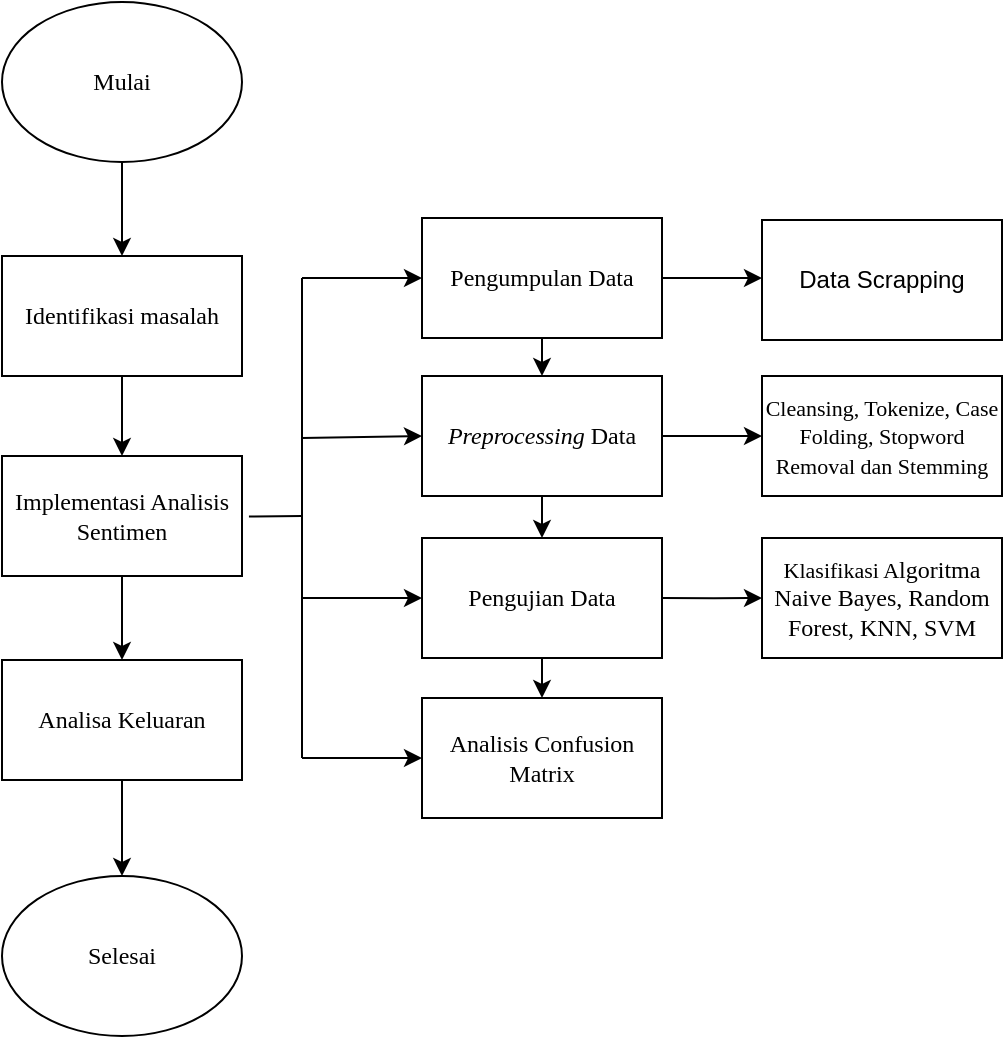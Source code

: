 <mxfile version="26.0.11">
  <diagram id="C5RBs43oDa-KdzZeNtuy" name="Page-1">
    <mxGraphModel dx="934" dy="579" grid="1" gridSize="10" guides="1" tooltips="1" connect="1" arrows="1" fold="1" page="1" pageScale="1" pageWidth="827" pageHeight="1169" math="0" shadow="0">
      <root>
        <mxCell id="WIyWlLk6GJQsqaUBKTNV-0" />
        <mxCell id="WIyWlLk6GJQsqaUBKTNV-1" parent="WIyWlLk6GJQsqaUBKTNV-0" />
        <mxCell id="IbwUssYCDnsw15-QbGzc-6" value="" style="edgeStyle=orthogonalEdgeStyle;rounded=0;orthogonalLoop=1;jettySize=auto;html=1;fontFamily=Times New Roman;" parent="WIyWlLk6GJQsqaUBKTNV-1" source="IbwUssYCDnsw15-QbGzc-0" target="IbwUssYCDnsw15-QbGzc-5" edge="1">
          <mxGeometry relative="1" as="geometry" />
        </mxCell>
        <mxCell id="IbwUssYCDnsw15-QbGzc-0" value="Identifikasi masalah" style="rounded=0;whiteSpace=wrap;html=1;fontFamily=Times New Roman;" parent="WIyWlLk6GJQsqaUBKTNV-1" vertex="1">
          <mxGeometry x="130" y="170" width="120" height="60" as="geometry" />
        </mxCell>
        <mxCell id="IbwUssYCDnsw15-QbGzc-4" value="" style="edgeStyle=orthogonalEdgeStyle;rounded=0;orthogonalLoop=1;jettySize=auto;html=1;fontFamily=Times New Roman;" parent="WIyWlLk6GJQsqaUBKTNV-1" source="IbwUssYCDnsw15-QbGzc-3" target="IbwUssYCDnsw15-QbGzc-0" edge="1">
          <mxGeometry relative="1" as="geometry" />
        </mxCell>
        <mxCell id="IbwUssYCDnsw15-QbGzc-3" value="Mulai" style="ellipse;whiteSpace=wrap;html=1;fontFamily=Times New Roman;" parent="WIyWlLk6GJQsqaUBKTNV-1" vertex="1">
          <mxGeometry x="130" y="43" width="120" height="80" as="geometry" />
        </mxCell>
        <mxCell id="IbwUssYCDnsw15-QbGzc-8" value="" style="edgeStyle=orthogonalEdgeStyle;rounded=0;orthogonalLoop=1;jettySize=auto;html=1;fontFamily=Times New Roman;" parent="WIyWlLk6GJQsqaUBKTNV-1" source="IbwUssYCDnsw15-QbGzc-5" target="IbwUssYCDnsw15-QbGzc-7" edge="1">
          <mxGeometry relative="1" as="geometry" />
        </mxCell>
        <mxCell id="IbwUssYCDnsw15-QbGzc-5" value="Implementasi Analisis Sentimen" style="whiteSpace=wrap;html=1;rounded=0;fontFamily=Times New Roman;" parent="WIyWlLk6GJQsqaUBKTNV-1" vertex="1">
          <mxGeometry x="130" y="270" width="120" height="60" as="geometry" />
        </mxCell>
        <mxCell id="IbwUssYCDnsw15-QbGzc-38" value="" style="edgeStyle=orthogonalEdgeStyle;rounded=0;orthogonalLoop=1;jettySize=auto;html=1;" parent="WIyWlLk6GJQsqaUBKTNV-1" source="IbwUssYCDnsw15-QbGzc-7" target="IbwUssYCDnsw15-QbGzc-37" edge="1">
          <mxGeometry relative="1" as="geometry" />
        </mxCell>
        <mxCell id="IbwUssYCDnsw15-QbGzc-7" value="Analisa Keluaran" style="rounded=0;whiteSpace=wrap;html=1;fontFamily=Times New Roman;" parent="WIyWlLk6GJQsqaUBKTNV-1" vertex="1">
          <mxGeometry x="130" y="372" width="120" height="60" as="geometry" />
        </mxCell>
        <mxCell id="IbwUssYCDnsw15-QbGzc-17" value="" style="edgeStyle=orthogonalEdgeStyle;rounded=0;orthogonalLoop=1;jettySize=auto;html=1;fontFamily=Times New Roman;" parent="WIyWlLk6GJQsqaUBKTNV-1" source="IbwUssYCDnsw15-QbGzc-9" edge="1">
          <mxGeometry relative="1" as="geometry">
            <mxPoint x="510" y="181" as="targetPoint" />
          </mxGeometry>
        </mxCell>
        <mxCell id="IbwUssYCDnsw15-QbGzc-9" value="Pengumpulan Data" style="whiteSpace=wrap;html=1;rounded=0;fontFamily=Times New Roman;" parent="WIyWlLk6GJQsqaUBKTNV-1" vertex="1">
          <mxGeometry x="340" y="151" width="120" height="60" as="geometry" />
        </mxCell>
        <mxCell id="IbwUssYCDnsw15-QbGzc-13" value="" style="endArrow=none;html=1;rounded=0;fontFamily=Times New Roman;" parent="WIyWlLk6GJQsqaUBKTNV-1" edge="1">
          <mxGeometry width="50" height="50" relative="1" as="geometry">
            <mxPoint x="280" y="421" as="sourcePoint" />
            <mxPoint x="280" y="181" as="targetPoint" />
          </mxGeometry>
        </mxCell>
        <mxCell id="IbwUssYCDnsw15-QbGzc-14" value="" style="endArrow=none;html=1;rounded=0;exitX=1.029;exitY=0.505;exitDx=0;exitDy=0;exitPerimeter=0;fontFamily=Times New Roman;" parent="WIyWlLk6GJQsqaUBKTNV-1" source="IbwUssYCDnsw15-QbGzc-5" edge="1">
          <mxGeometry width="50" height="50" relative="1" as="geometry">
            <mxPoint x="330" y="440" as="sourcePoint" />
            <mxPoint x="280" y="300" as="targetPoint" />
          </mxGeometry>
        </mxCell>
        <mxCell id="IbwUssYCDnsw15-QbGzc-15" value="" style="endArrow=classic;html=1;rounded=0;entryX=0;entryY=0.5;entryDx=0;entryDy=0;fontFamily=Times New Roman;" parent="WIyWlLk6GJQsqaUBKTNV-1" target="IbwUssYCDnsw15-QbGzc-9" edge="1">
          <mxGeometry width="50" height="50" relative="1" as="geometry">
            <mxPoint x="280" y="181" as="sourcePoint" />
            <mxPoint x="280" y="171" as="targetPoint" />
          </mxGeometry>
        </mxCell>
        <mxCell id="IbwUssYCDnsw15-QbGzc-16" value="Data Scrapping" style="whiteSpace=wrap;html=1;rounded=0;" parent="WIyWlLk6GJQsqaUBKTNV-1" vertex="1">
          <mxGeometry x="510" y="152" width="120" height="60" as="geometry" />
        </mxCell>
        <mxCell id="IbwUssYCDnsw15-QbGzc-21" value="&lt;i&gt;Preprocessing&lt;/i&gt; Data" style="rounded=0;whiteSpace=wrap;html=1;fontFamily=Times New Roman;" parent="WIyWlLk6GJQsqaUBKTNV-1" vertex="1">
          <mxGeometry x="340" y="230" width="120" height="60" as="geometry" />
        </mxCell>
        <mxCell id="IbwUssYCDnsw15-QbGzc-22" value="" style="endArrow=classic;html=1;rounded=0;entryX=0;entryY=0.5;entryDx=0;entryDy=0;fontFamily=Times New Roman;" parent="WIyWlLk6GJQsqaUBKTNV-1" target="IbwUssYCDnsw15-QbGzc-21" edge="1">
          <mxGeometry width="50" height="50" relative="1" as="geometry">
            <mxPoint x="280" y="261" as="sourcePoint" />
            <mxPoint x="400" y="271" as="targetPoint" />
          </mxGeometry>
        </mxCell>
        <mxCell id="IbwUssYCDnsw15-QbGzc-25" value="" style="edgeStyle=orthogonalEdgeStyle;rounded=0;orthogonalLoop=1;jettySize=auto;html=1;entryX=0;entryY=0.5;entryDx=0;entryDy=0;fontFamily=Times New Roman;" parent="WIyWlLk6GJQsqaUBKTNV-1" edge="1" target="IbwUssYCDnsw15-QbGzc-26">
          <mxGeometry relative="1" as="geometry">
            <mxPoint x="460" y="260" as="sourcePoint" />
            <mxPoint x="510" y="261" as="targetPoint" />
            <Array as="points">
              <mxPoint x="490" y="260" />
              <mxPoint x="490" y="260" />
            </Array>
          </mxGeometry>
        </mxCell>
        <mxCell id="IbwUssYCDnsw15-QbGzc-26" value="&lt;font face=&quot;Times New Roman&quot; style=&quot;font-size: 11px;&quot;&gt;Cleansing, Tokenize, Case Folding,&amp;nbsp;Stopword Removal dan Stemming&lt;/font&gt;" style="whiteSpace=wrap;html=1;rounded=0;" parent="WIyWlLk6GJQsqaUBKTNV-1" vertex="1">
          <mxGeometry x="510" y="230" width="120" height="60" as="geometry" />
        </mxCell>
        <mxCell id="IbwUssYCDnsw15-QbGzc-27" value="Pengujian&amp;nbsp;Data" style="rounded=0;whiteSpace=wrap;html=1;fontFamily=Times New Roman;" parent="WIyWlLk6GJQsqaUBKTNV-1" vertex="1">
          <mxGeometry x="340" y="311" width="120" height="60" as="geometry" />
        </mxCell>
        <mxCell id="IbwUssYCDnsw15-QbGzc-28" value="" style="endArrow=classic;html=1;rounded=0;entryX=0;entryY=0.5;entryDx=0;entryDy=0;fontFamily=Times New Roman;" parent="WIyWlLk6GJQsqaUBKTNV-1" target="IbwUssYCDnsw15-QbGzc-27" edge="1">
          <mxGeometry width="50" height="50" relative="1" as="geometry">
            <mxPoint x="280" y="341" as="sourcePoint" />
            <mxPoint x="340" y="352" as="targetPoint" />
          </mxGeometry>
        </mxCell>
        <mxCell id="IbwUssYCDnsw15-QbGzc-29" value="" style="edgeStyle=orthogonalEdgeStyle;rounded=0;orthogonalLoop=1;jettySize=auto;html=1;fontFamily=Times New Roman;entryX=0;entryY=0.5;entryDx=0;entryDy=0;exitX=0.993;exitY=0.501;exitDx=0;exitDy=0;exitPerimeter=0;" parent="WIyWlLk6GJQsqaUBKTNV-1" target="IbwUssYCDnsw15-QbGzc-30" edge="1">
          <mxGeometry relative="1" as="geometry">
            <mxPoint x="460.16" y="341.06" as="sourcePoint" />
            <mxPoint x="511" y="341" as="targetPoint" />
            <Array as="points">
              <mxPoint x="486" y="341" />
            </Array>
          </mxGeometry>
        </mxCell>
        <mxCell id="IbwUssYCDnsw15-QbGzc-30" value="&lt;font face=&quot;Times New Roman&quot; style=&quot;font-size: 11px;&quot;&gt;Klasifikasi A&lt;/font&gt;&lt;font face=&quot;Times New Roman&quot;&gt;lgoritma&lt;/font&gt; &lt;font style=&quot;&quot; face=&quot;Times New Roman&quot;&gt;Naive Bayes, Random Forest, KNN, SVM&lt;/font&gt;" style="whiteSpace=wrap;html=1;rounded=0;" parent="WIyWlLk6GJQsqaUBKTNV-1" vertex="1">
          <mxGeometry x="510" y="311" width="120" height="60" as="geometry" />
        </mxCell>
        <mxCell id="IbwUssYCDnsw15-QbGzc-31" value="Analisis Confusion Matrix" style="rounded=0;whiteSpace=wrap;html=1;fontFamily=Times New Roman;" parent="WIyWlLk6GJQsqaUBKTNV-1" vertex="1">
          <mxGeometry x="340" y="391" width="120" height="60" as="geometry" />
        </mxCell>
        <mxCell id="IbwUssYCDnsw15-QbGzc-32" value="" style="endArrow=classic;html=1;rounded=0;entryX=0;entryY=0.5;entryDx=0;entryDy=0;fontFamily=Times New Roman;" parent="WIyWlLk6GJQsqaUBKTNV-1" target="IbwUssYCDnsw15-QbGzc-31" edge="1">
          <mxGeometry width="50" height="50" relative="1" as="geometry">
            <mxPoint x="280" y="421" as="sourcePoint" />
            <mxPoint x="350" y="371" as="targetPoint" />
          </mxGeometry>
        </mxCell>
        <mxCell id="IbwUssYCDnsw15-QbGzc-37" value="Selesai" style="ellipse;whiteSpace=wrap;html=1;fontFamily=Times New Roman;rounded=0;" parent="WIyWlLk6GJQsqaUBKTNV-1" vertex="1">
          <mxGeometry x="130" y="480" width="120" height="80" as="geometry" />
        </mxCell>
        <mxCell id="ih2zbQ4T86SRa0zaB1Xr-0" value="" style="endArrow=classic;html=1;rounded=0;exitX=0.5;exitY=1;exitDx=0;exitDy=0;entryX=0.5;entryY=0;entryDx=0;entryDy=0;" edge="1" parent="WIyWlLk6GJQsqaUBKTNV-1" source="IbwUssYCDnsw15-QbGzc-9" target="IbwUssYCDnsw15-QbGzc-21">
          <mxGeometry width="50" height="50" relative="1" as="geometry">
            <mxPoint x="380" y="380" as="sourcePoint" />
            <mxPoint x="380" y="220" as="targetPoint" />
          </mxGeometry>
        </mxCell>
        <mxCell id="ih2zbQ4T86SRa0zaB1Xr-1" value="" style="endArrow=classic;html=1;rounded=0;exitX=0.5;exitY=1;exitDx=0;exitDy=0;entryX=0.5;entryY=0;entryDx=0;entryDy=0;" edge="1" parent="WIyWlLk6GJQsqaUBKTNV-1" source="IbwUssYCDnsw15-QbGzc-21" target="IbwUssYCDnsw15-QbGzc-27">
          <mxGeometry width="50" height="50" relative="1" as="geometry">
            <mxPoint x="410" y="221" as="sourcePoint" />
            <mxPoint x="410" y="240" as="targetPoint" />
          </mxGeometry>
        </mxCell>
        <mxCell id="ih2zbQ4T86SRa0zaB1Xr-2" value="" style="endArrow=classic;html=1;rounded=0;exitX=0.5;exitY=1;exitDx=0;exitDy=0;entryX=0.5;entryY=0;entryDx=0;entryDy=0;" edge="1" parent="WIyWlLk6GJQsqaUBKTNV-1" source="IbwUssYCDnsw15-QbGzc-27" target="IbwUssYCDnsw15-QbGzc-31">
          <mxGeometry width="50" height="50" relative="1" as="geometry">
            <mxPoint x="410" y="300" as="sourcePoint" />
            <mxPoint x="410" y="321" as="targetPoint" />
          </mxGeometry>
        </mxCell>
      </root>
    </mxGraphModel>
  </diagram>
</mxfile>
